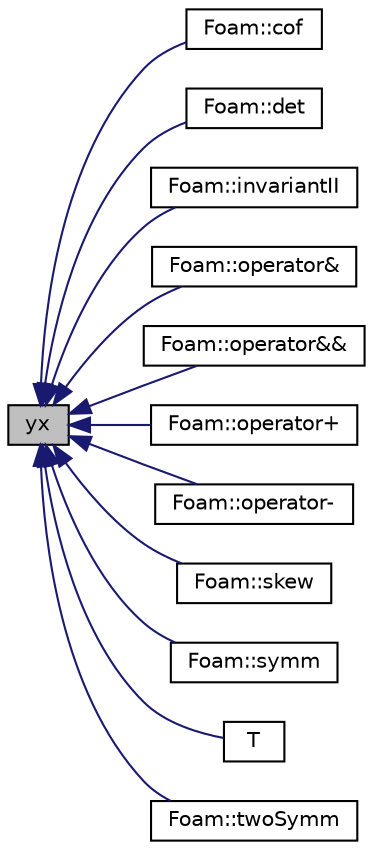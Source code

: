 digraph "yx"
{
  bgcolor="transparent";
  edge [fontname="Helvetica",fontsize="10",labelfontname="Helvetica",labelfontsize="10"];
  node [fontname="Helvetica",fontsize="10",shape=record];
  rankdir="LR";
  Node1 [label="yx",height=0.2,width=0.4,color="black", fillcolor="grey75", style="filled", fontcolor="black"];
  Node1 -> Node2 [dir="back",color="midnightblue",fontsize="10",style="solid",fontname="Helvetica"];
  Node2 [label="Foam::cof",height=0.2,width=0.4,color="black",URL="$a10887.html#aa7e59d18bd5fd20a5b77e7cd6b071f4e",tooltip="Return the cofactor tensor of a tensor. "];
  Node1 -> Node3 [dir="back",color="midnightblue",fontsize="10",style="solid",fontname="Helvetica"];
  Node3 [label="Foam::det",height=0.2,width=0.4,color="black",URL="$a10887.html#ab0c3ce50691859633a66ba182575ce47",tooltip="Return the determinant of a tensor. "];
  Node1 -> Node4 [dir="back",color="midnightblue",fontsize="10",style="solid",fontname="Helvetica"];
  Node4 [label="Foam::invariantII",height=0.2,width=0.4,color="black",URL="$a10887.html#a12278b90ee630ffcc2afeea2720df369",tooltip="Return the 2nd invariant of a tensor. "];
  Node1 -> Node5 [dir="back",color="midnightblue",fontsize="10",style="solid",fontname="Helvetica"];
  Node5 [label="Foam::operator&",height=0.2,width=0.4,color="black",URL="$a10887.html#a8f00a6a1915fcee9fcdf8ef11f6270eb",tooltip="Inner-product between two tensors. "];
  Node1 -> Node6 [dir="back",color="midnightblue",fontsize="10",style="solid",fontname="Helvetica"];
  Node6 [label="Foam::operator&&",height=0.2,width=0.4,color="black",URL="$a10887.html#aa841fb62117bcdb8c12ef23338c5cb7b",tooltip="Double-dot-product between a spherical tensor and a tensor. "];
  Node1 -> Node7 [dir="back",color="midnightblue",fontsize="10",style="solid",fontname="Helvetica"];
  Node7 [label="Foam::operator+",height=0.2,width=0.4,color="black",URL="$a10887.html#a0dd9b970ddc9d0c8c07ef3f4c4acacdb"];
  Node1 -> Node8 [dir="back",color="midnightblue",fontsize="10",style="solid",fontname="Helvetica"];
  Node8 [label="Foam::operator-",height=0.2,width=0.4,color="black",URL="$a10887.html#a6c5451ca4a2306538a113ccc1fb09a86"];
  Node1 -> Node9 [dir="back",color="midnightblue",fontsize="10",style="solid",fontname="Helvetica"];
  Node9 [label="Foam::skew",height=0.2,width=0.4,color="black",URL="$a10887.html#a08daef9e55e645dfe861e05e7f224f79",tooltip="Return the skew-symmetric part of a tensor. "];
  Node1 -> Node10 [dir="back",color="midnightblue",fontsize="10",style="solid",fontname="Helvetica"];
  Node10 [label="Foam::symm",height=0.2,width=0.4,color="black",URL="$a10887.html#a53c4767e50ef234110633f7477d983ab",tooltip="Return the symmetric part of a tensor. "];
  Node1 -> Node11 [dir="back",color="midnightblue",fontsize="10",style="solid",fontname="Helvetica"];
  Node11 [label="T",height=0.2,width=0.4,color="black",URL="$a02651.html#a9c13349c9599a6229f0cd5938fd1b844",tooltip="Transpose. "];
  Node1 -> Node12 [dir="back",color="midnightblue",fontsize="10",style="solid",fontname="Helvetica"];
  Node12 [label="Foam::twoSymm",height=0.2,width=0.4,color="black",URL="$a10887.html#a11dc4841fbe5bb4e854b1be655d21919",tooltip="Return the twice the symmetric part of a tensor. "];
}

